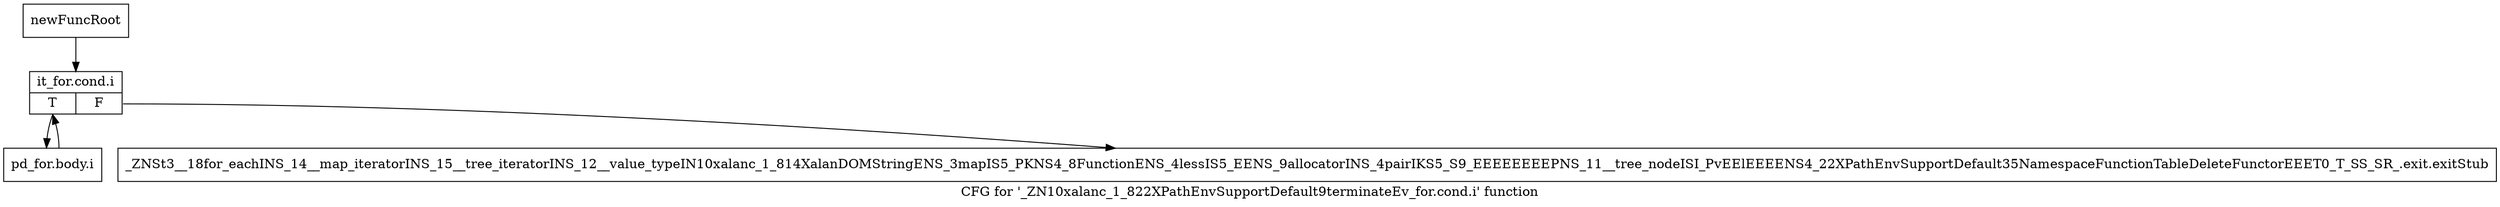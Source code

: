 digraph "CFG for '_ZN10xalanc_1_822XPathEnvSupportDefault9terminateEv_for.cond.i' function" {
	label="CFG for '_ZN10xalanc_1_822XPathEnvSupportDefault9terminateEv_for.cond.i' function";

	Node0x9e5f0b0 [shape=record,label="{newFuncRoot}"];
	Node0x9e5f0b0 -> Node0x9e724e0;
	Node0x9e72490 [shape=record,label="{_ZNSt3__18for_eachINS_14__map_iteratorINS_15__tree_iteratorINS_12__value_typeIN10xalanc_1_814XalanDOMStringENS_3mapIS5_PKNS4_8FunctionENS_4lessIS5_EENS_9allocatorINS_4pairIKS5_S9_EEEEEEEEPNS_11__tree_nodeISI_PvEElEEEENS4_22XPathEnvSupportDefault35NamespaceFunctionTableDeleteFunctorEEET0_T_SS_SR_.exit.exitStub}"];
	Node0x9e724e0 [shape=record,label="{it_for.cond.i|{<s0>T|<s1>F}}"];
	Node0x9e724e0:s0 -> Node0x9e72530;
	Node0x9e724e0:s1 -> Node0x9e72490;
	Node0x9e72530 [shape=record,label="{pd_for.body.i}"];
	Node0x9e72530 -> Node0x9e724e0;
}
